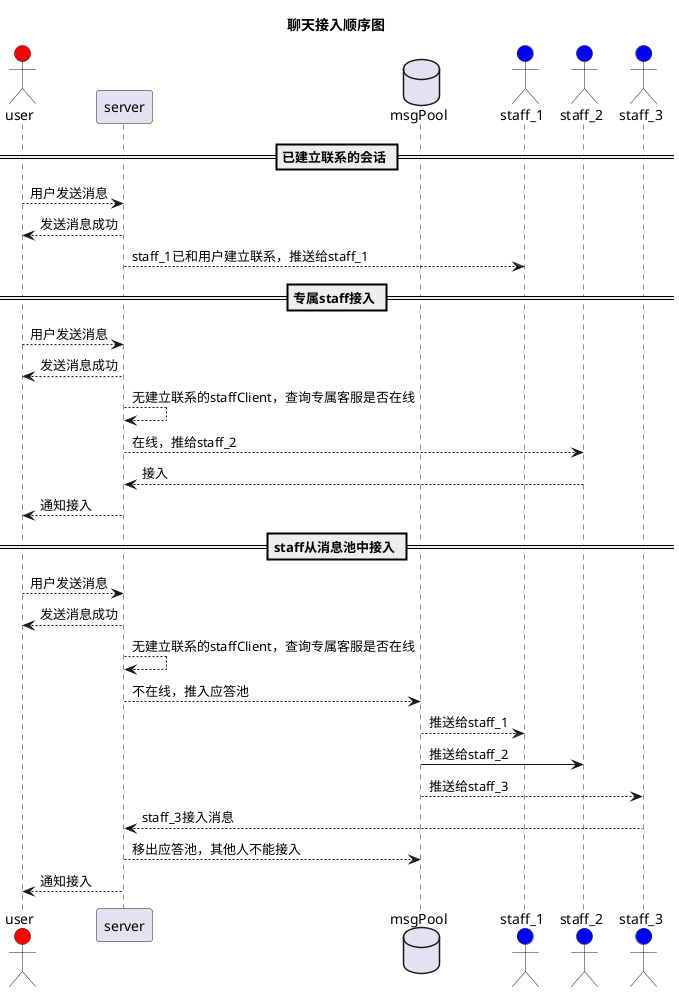 @startuml
title 聊天接入顺序图
actor user #red
participant server
database msgPool
actor staff_1 #blue
actor staff_2 #blue
actor staff_3 #blue

== 已建立联系的会话 ==
user --> server:用户发送消息
server --> user:发送消息成功
server-->staff_1:staff_1已和用户建立联系，推送给staff_1

== 专属staff接入 ==
user --> server:用户发送消息
server --> user:发送消息成功
server-->server:无建立联系的staffClient，查询专属客服是否在线
server-->staff_2:在线，推给staff_2
staff_2-->server:接入
server-->user:通知接入

== staff从消息池中接入 ==
user --> server:用户发送消息
server --> user:发送消息成功
server-->server:无建立联系的staffClient，查询专属客服是否在线
server-->msgPool:不在线，推入应答池
msgPool-->staff_1:推送给staff_1
msgPool->staff_2:推送给staff_2
msgPool-->staff_3:推送给staff_3
staff_3-->server:staff_3接入消息
server-->msgPool:移出应答池，其他人不能接入
server-->user:通知接入
@enduml